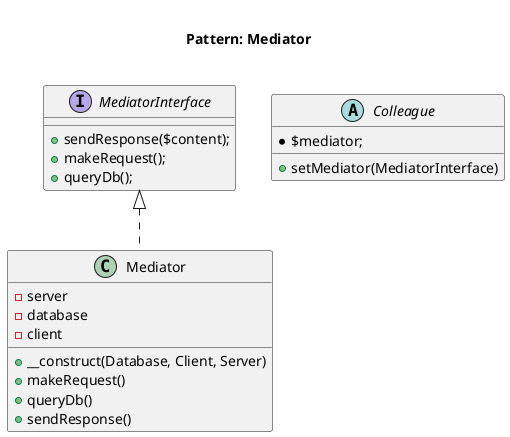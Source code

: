@startuml
    Title <size:20>\nPattern: Mediator\n

    interface MediatorInterface {
        + sendResponse($content);
        + makeRequest();
        + queryDb();
    }

    abstract class Colleague {
        * $mediator;
        + setMediator(MediatorInterface)
    }

    class Mediator implements MediatorInterface {
        - server
        - database
        - client
        + __construct(Database, Client, Server)
        + makeRequest()
        + queryDb()
        + sendResponse()
    }
@enduml
